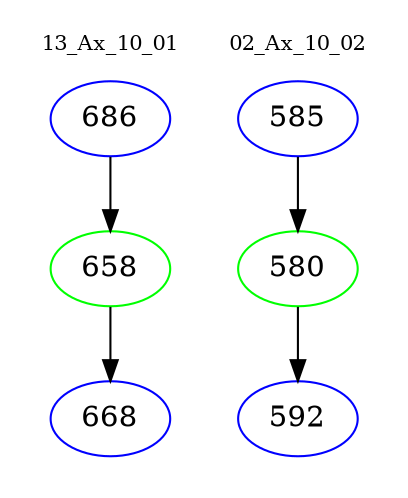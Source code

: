 digraph{
subgraph cluster_0 {
color = white
label = "13_Ax_10_01";
fontsize=10;
T0_686 [label="686", color="blue"]
T0_686 -> T0_658 [color="black"]
T0_658 [label="658", color="green"]
T0_658 -> T0_668 [color="black"]
T0_668 [label="668", color="blue"]
}
subgraph cluster_1 {
color = white
label = "02_Ax_10_02";
fontsize=10;
T1_585 [label="585", color="blue"]
T1_585 -> T1_580 [color="black"]
T1_580 [label="580", color="green"]
T1_580 -> T1_592 [color="black"]
T1_592 [label="592", color="blue"]
}
}
